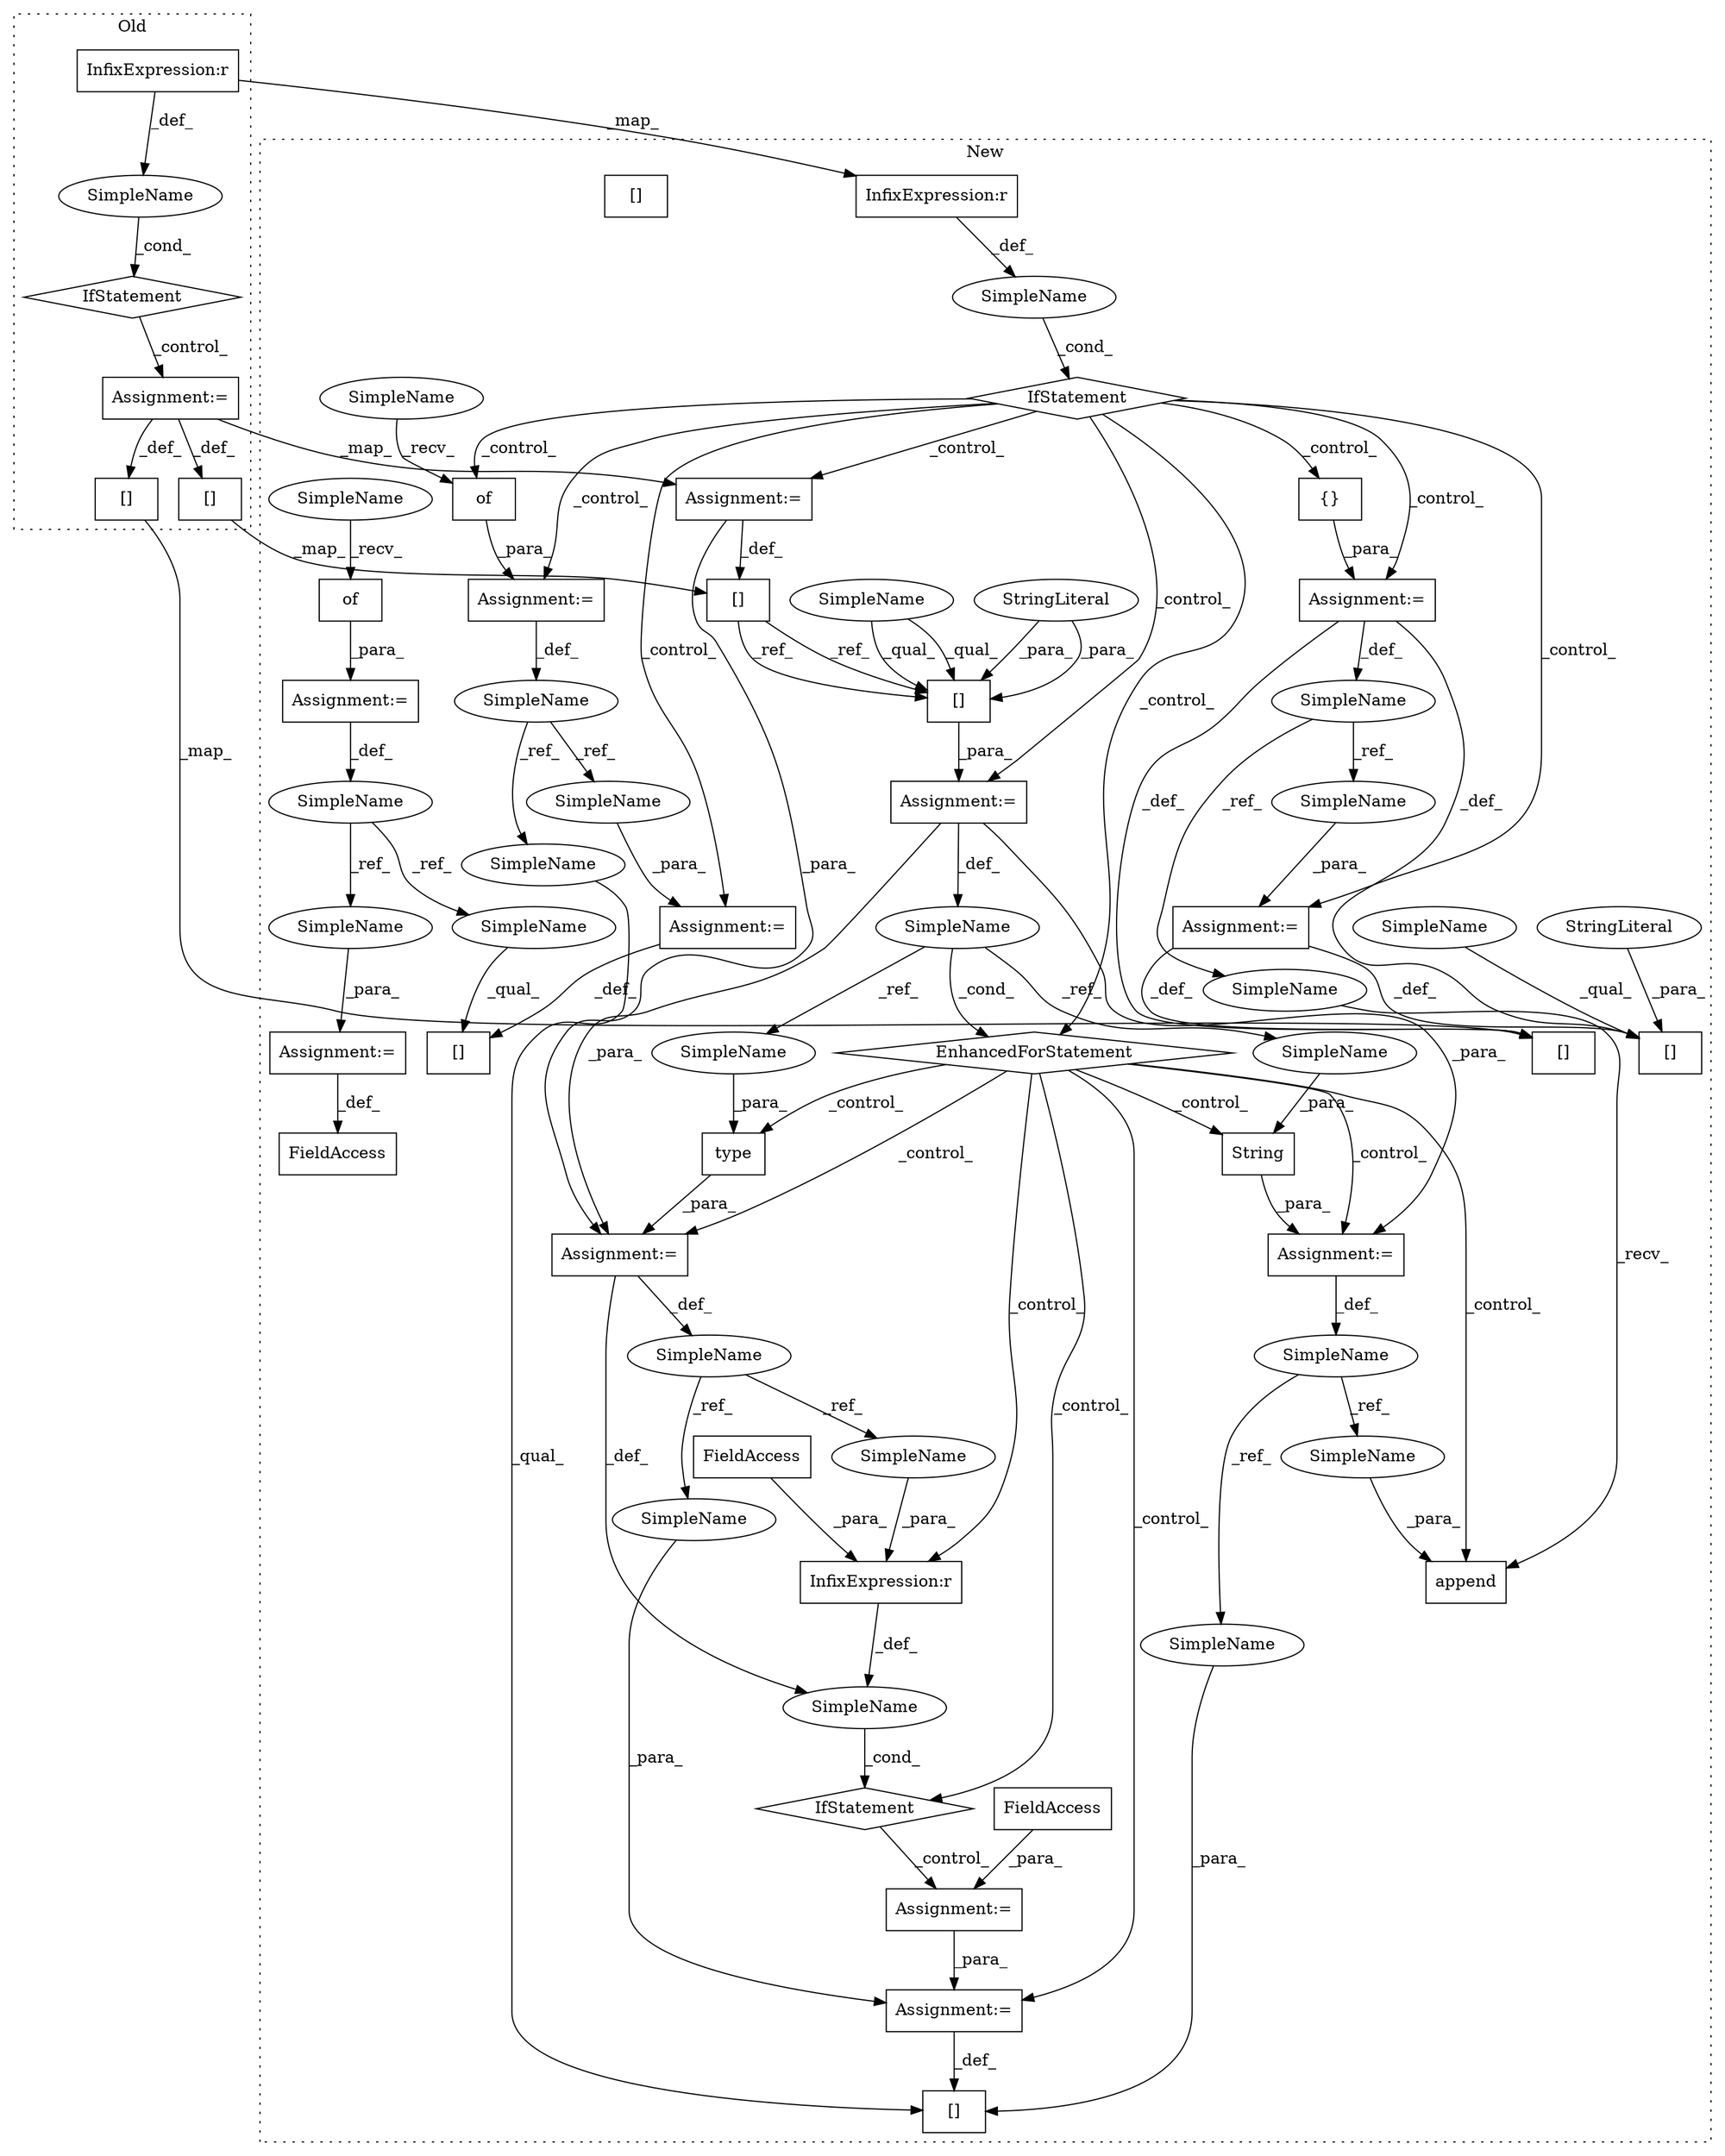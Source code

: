 digraph G {
subgraph cluster0 {
1 [label="IfStatement" a="25" s="7218,7252" l="4,2" shape="diamond"];
16 [label="InfixExpression:r" a="27" s="7240" l="4" shape="box"];
33 [label="SimpleName" a="42" s="" l="" shape="ellipse"];
34 [label="Assignment:=" a="7" s="7282" l="1" shape="box"];
37 [label="[]" a="2" s="7564,7584" l="13,1" shape="box"];
40 [label="[]" a="2" s="7264,7281" l="13,1" shape="box"];
label = "Old";
style="dotted";
}
subgraph cluster1 {
2 [label="type" a="32" s="8917,8927" l="5,1" shape="box"];
3 [label="InfixExpression:r" a="27" s="8954" l="4" shape="box"];
4 [label="IfStatement" a="25" s="8940,8962" l="4,2" shape="diamond"];
5 [label="Assignment:=" a="7" s="8988" l="1" shape="box"];
6 [label="SimpleName" a="42" s="" l="" shape="ellipse"];
7 [label="FieldAccess" a="22" s="8958" l="4" shape="box"];
8 [label="IfStatement" a="25" s="8576,8610" l="4,2" shape="diamond"];
9 [label="SimpleName" a="42" s="" l="" shape="ellipse"];
10 [label="{}" a="4" s="8679" l="2" shape="box"];
11 [label="Assignment:=" a="7" s="9097" l="1" shape="box"];
12 [label="[]" a="2" s="9021,9043" l="13,1" shape="box"];
13 [label="SimpleName" a="42" s="8831" l="9" shape="ellipse"];
14 [label="append" a="32" s="8877,8893" l="7,1" shape="box"];
15 [label="[]" a="2" s="9075,9096" l="13,1" shape="box"];
17 [label="InfixExpression:r" a="27" s="8598" l="4" shape="box"];
18 [label="EnhancedForStatement" a="70" s="8722,8817" l="61,2" shape="diamond"];
19 [label="FieldAccess" a="22" s="8989" l="8" shape="box"];
20 [label="of" a="32" s="8708" l="4" shape="box"];
21 [label="[]" a="2" s="9118,9152" l="24,1" shape="box"];
22 [label="of" a="32" s="8436" l="4" shape="box"];
23 [label="FieldAccess" a="22" s="9615" l="28" shape="box"];
24 [label="SimpleName" a="42" s="8656" l="10" shape="ellipse"];
25 [label="SimpleName" a="42" s="8691" l="12" shape="ellipse"];
26 [label="Assignment:=" a="7" s="9153" l="1" shape="box"];
27 [label="SimpleName" a="42" s="8906" l="10" shape="ellipse"];
28 [label="Assignment:=" a="7" s="9044" l="1" shape="box"];
29 [label="SimpleName" a="42" s="8408" l="23" shape="ellipse"];
30 [label="Assignment:=" a="7" s="9643" l="1" shape="box"];
31 [label="SimpleName" a="42" s="8787" l="5" shape="ellipse"];
32 [label="String" a="32" s="8841,8853" l="7,1" shape="box"];
35 [label="Assignment:=" a="7" s="8640" l="1" shape="box"];
36 [label="[]" a="2" s="9442,9462" l="13,1" shape="box"];
38 [label="Assignment:=" a="7" s="8840" l="1" shape="box"];
39 [label="[]" a="2" s="8622,8639" l="13,1" shape="box"];
41 [label="Assignment:=" a="7" s="8703" l="1" shape="box"];
42 [label="[]" a="2" s="8795,8816" l="13,1" shape="box"];
43 [label="StringLiteral" a="45" s="9088" l="8" shape="ellipse"];
44 [label="StringLiteral" a="45" s="8808" l="8" shape="ellipse"];
45 [label="Assignment:=" a="7" s="8722,8817" l="61,2" shape="box"];
46 [label="Assignment:=" a="7" s="8666" l="1" shape="box"];
47 [label="Assignment:=" a="7" s="8431" l="1" shape="box"];
48 [label="Assignment:=" a="7" s="8916" l="1" shape="box"];
49 [label="SimpleName" a="42" s="9021" l="12" shape="ellipse"];
50 [label="SimpleName" a="42" s="9154" l="12" shape="ellipse"];
51 [label="SimpleName" a="42" s="8922" l="5" shape="ellipse"];
52 [label="SimpleName" a="42" s="8848" l="5" shape="ellipse"];
53 [label="SimpleName" a="42" s="9098" l="10" shape="ellipse"];
54 [label="SimpleName" a="42" s="8866" l="10" shape="ellipse"];
55 [label="SimpleName" a="42" s="9118" l="23" shape="ellipse"];
56 [label="SimpleName" a="42" s="9644" l="23" shape="ellipse"];
57 [label="SimpleName" a="42" s="9034" l="9" shape="ellipse"];
58 [label="SimpleName" a="42" s="8884" l="9" shape="ellipse"];
59 [label="SimpleName" a="42" s="8704" l="3" shape="ellipse"];
60 [label="SimpleName" a="42" s="8432" l="3" shape="ellipse"];
61 [label="[]" a="2" s="8795,8816" l="13,1" shape="box"];
62 [label="SimpleName" a="42" s="8944" l="10" shape="ellipse"];
63 [label="SimpleName" a="42" s="9045" l="10" shape="ellipse"];
64 [label="SimpleName" a="42" s="8795" l="12" shape="ellipse"];
65 [label="SimpleName" a="42" s="9075" l="12" shape="ellipse"];
label = "New";
style="dotted";
}
1 -> 34 [label="_control_"];
2 -> 48 [label="_para_"];
3 -> 6 [label="_def_"];
4 -> 5 [label="_control_"];
5 -> 28 [label="_para_"];
6 -> 4 [label="_cond_"];
7 -> 3 [label="_para_"];
8 -> 18 [label="_control_"];
8 -> 35 [label="_control_"];
8 -> 41 [label="_control_"];
8 -> 26 [label="_control_"];
8 -> 46 [label="_control_"];
8 -> 11 [label="_control_"];
8 -> 10 [label="_control_"];
8 -> 20 [label="_control_"];
8 -> 45 [label="_control_"];
9 -> 8 [label="_cond_"];
10 -> 46 [label="_para_"];
11 -> 36 [label="_def_"];
11 -> 15 [label="_def_"];
13 -> 57 [label="_ref_"];
13 -> 58 [label="_ref_"];
16 -> 17 [label="_map_"];
16 -> 33 [label="_def_"];
17 -> 9 [label="_def_"];
18 -> 14 [label="_control_"];
18 -> 48 [label="_control_"];
18 -> 4 [label="_control_"];
18 -> 3 [label="_control_"];
18 -> 32 [label="_control_"];
18 -> 2 [label="_control_"];
18 -> 38 [label="_control_"];
18 -> 28 [label="_control_"];
19 -> 5 [label="_para_"];
20 -> 41 [label="_para_"];
22 -> 47 [label="_para_"];
24 -> 54 [label="_ref_"];
24 -> 53 [label="_ref_"];
25 -> 49 [label="_ref_"];
25 -> 50 [label="_ref_"];
26 -> 21 [label="_def_"];
27 -> 63 [label="_ref_"];
27 -> 62 [label="_ref_"];
28 -> 12 [label="_def_"];
29 -> 56 [label="_ref_"];
29 -> 55 [label="_ref_"];
30 -> 23 [label="_def_"];
31 -> 51 [label="_ref_"];
31 -> 18 [label="_cond_"];
31 -> 52 [label="_ref_"];
32 -> 38 [label="_para_"];
33 -> 1 [label="_cond_"];
34 -> 40 [label="_def_"];
34 -> 35 [label="_map_"];
34 -> 37 [label="_def_"];
35 -> 48 [label="_para_"];
35 -> 39 [label="_def_"];
37 -> 36 [label="_map_"];
38 -> 13 [label="_def_"];
39 -> 61 [label="_ref_"];
39 -> 61 [label="_ref_"];
40 -> 39 [label="_map_"];
41 -> 25 [label="_def_"];
43 -> 15 [label="_para_"];
44 -> 61 [label="_para_"];
44 -> 61 [label="_para_"];
45 -> 38 [label="_para_"];
45 -> 48 [label="_para_"];
45 -> 31 [label="_def_"];
46 -> 24 [label="_def_"];
46 -> 36 [label="_def_"];
46 -> 15 [label="_def_"];
47 -> 29 [label="_def_"];
48 -> 27 [label="_def_"];
48 -> 6 [label="_def_"];
49 -> 12 [label="_qual_"];
50 -> 26 [label="_para_"];
51 -> 2 [label="_para_"];
52 -> 32 [label="_para_"];
53 -> 11 [label="_para_"];
54 -> 14 [label="_recv_"];
55 -> 21 [label="_qual_"];
56 -> 30 [label="_para_"];
57 -> 12 [label="_para_"];
58 -> 14 [label="_para_"];
59 -> 20 [label="_recv_"];
60 -> 22 [label="_recv_"];
61 -> 45 [label="_para_"];
62 -> 3 [label="_para_"];
63 -> 28 [label="_para_"];
64 -> 61 [label="_qual_"];
64 -> 61 [label="_qual_"];
65 -> 15 [label="_qual_"];
}